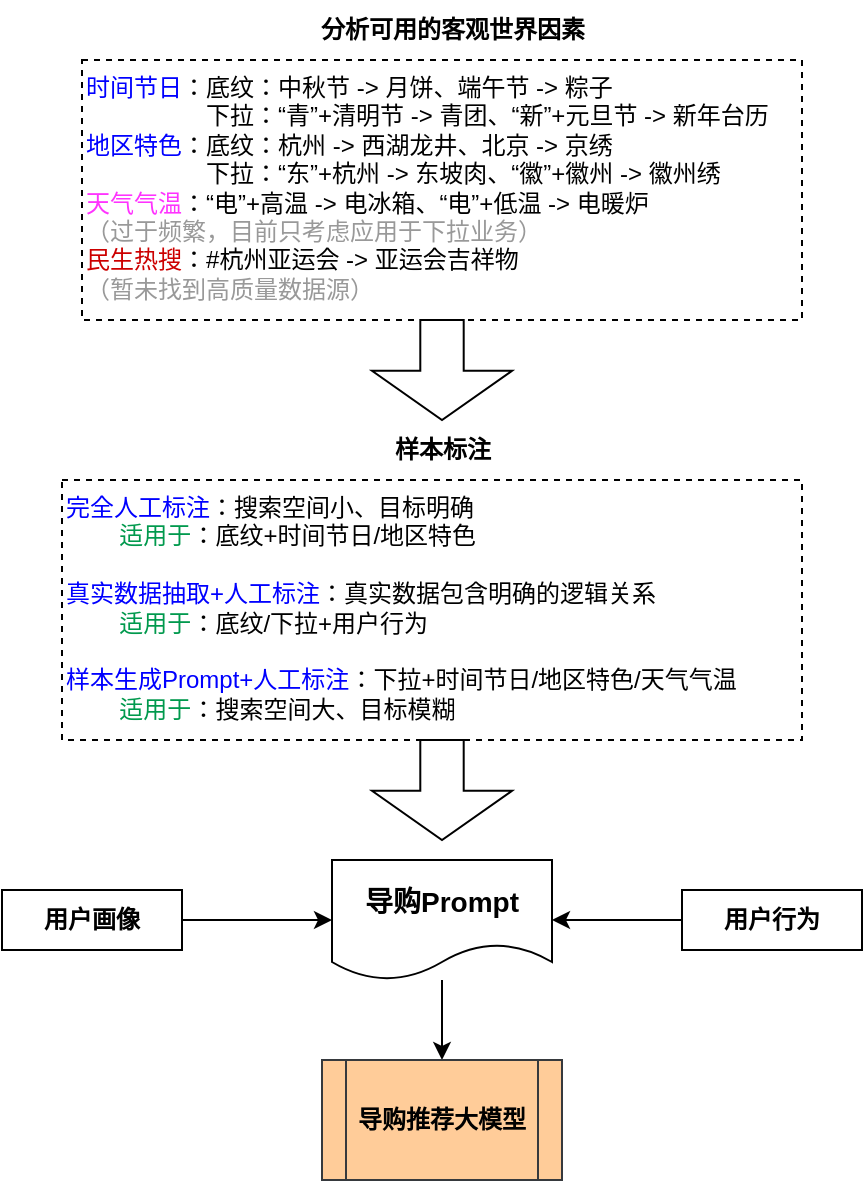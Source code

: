 <mxfile version="21.6.6" type="github">
  <diagram name="第 1 页" id="6svsY7AYi6eWxs9cwY4M">
    <mxGraphModel dx="746" dy="407" grid="1" gridSize="10" guides="1" tooltips="1" connect="1" arrows="1" fold="1" page="1" pageScale="1" pageWidth="827" pageHeight="1169" math="0" shadow="0">
      <root>
        <mxCell id="0" />
        <mxCell id="1" parent="0" />
        <mxCell id="fewRxQg7fr85fRMhIoog-3" value="&lt;div style=&quot;&quot;&gt;&lt;span style=&quot;background-color: initial;&quot;&gt;&lt;font color=&quot;#0000ff&quot;&gt;时间节日&lt;/font&gt;：底纹：中秋节 -&amp;gt; 月饼、端午节 -&amp;gt; 粽子&lt;/span&gt;&lt;/div&gt;&lt;div style=&quot;&quot;&gt;&lt;span style=&quot;background-color: initial;&quot;&gt;&lt;span style=&quot;white-space: pre;&quot;&gt;&#x9;&lt;span style=&quot;white-space: pre;&quot;&gt;&#x9;&lt;/span&gt; &lt;/span&gt;&amp;nbsp;下拉：“青”+清明节 -&amp;gt; 青团、“新”+元旦节 -&amp;gt; 新年台历&lt;br&gt;&lt;/span&gt;&lt;/div&gt;&lt;div style=&quot;&quot;&gt;&lt;font color=&quot;#0000ff&quot;&gt;地区特色&lt;/font&gt;：底纹：杭州 -&amp;gt; 西湖龙井、北京 -&amp;gt; 京绣&lt;/div&gt;&lt;div style=&quot;&quot;&gt;&lt;span style=&quot;white-space: pre;&quot;&gt;&#x9;&lt;/span&gt;&lt;span style=&quot;white-space: pre;&quot;&gt;&#x9;&lt;/span&gt;&amp;nbsp; 下拉：“东”+杭州 -&amp;gt; 东坡肉、“徽”+徽州 -&amp;gt; 徽州绣&lt;br&gt;&lt;/div&gt;&lt;div style=&quot;&quot;&gt;&lt;font color=&quot;#ff33ff&quot;&gt;天气气温&lt;/font&gt;：“电”+高温 -&amp;gt; 电冰箱、“电”+低温 -&amp;gt; 电暖炉&lt;/div&gt;&lt;div style=&quot;&quot;&gt;&lt;font color=&quot;#999999&quot;&gt;（过于频繁，目前只考虑应用于下拉业务）&lt;/font&gt;&lt;br&gt;&lt;/div&gt;&lt;div style=&quot;&quot;&gt;&lt;font color=&quot;#cc0000&quot;&gt;民生热搜&lt;/font&gt;：#杭州亚运会 -&amp;gt; 亚运会吉祥物&lt;/div&gt;&lt;div style=&quot;&quot;&gt;&lt;font color=&quot;#999999&quot;&gt;（暂未找到高质量数据源）&lt;/font&gt;&lt;/div&gt;" style="rounded=0;whiteSpace=wrap;html=1;dashed=1;fillColor=none;align=left;labelPosition=center;verticalLabelPosition=middle;verticalAlign=top;" vertex="1" parent="1">
          <mxGeometry x="120" y="80" width="360" height="130" as="geometry" />
        </mxCell>
        <mxCell id="fewRxQg7fr85fRMhIoog-4" value="&lt;b style=&quot;&quot;&gt;分析可用的客观世界因素&lt;/b&gt;" style="text;html=1;align=center;verticalAlign=middle;resizable=0;points=[];autosize=1;strokeColor=none;fillColor=none;" vertex="1" parent="1">
          <mxGeometry x="225" y="50" width="160" height="30" as="geometry" />
        </mxCell>
        <mxCell id="fewRxQg7fr85fRMhIoog-6" value="&lt;div style=&quot;&quot;&gt;&lt;font color=&quot;#0000ff&quot;&gt;完全人工标注&lt;/font&gt;：搜索空间小、目标明确&lt;/div&gt;&lt;font style=&quot;background-color: initial;&quot;&gt;&lt;span style=&quot;color: rgb(0, 0, 255); white-space: pre;&quot;&gt;&#x9;&lt;/span&gt;&lt;font color=&quot;#00994d&quot;&gt;适用于&lt;/font&gt;&lt;/font&gt;&lt;span style=&quot;background-color: initial;&quot;&gt;：&lt;/span&gt;底纹+时间节日/地区特色&lt;div style=&quot;&quot;&gt;&lt;br&gt;&lt;/div&gt;&lt;div style=&quot;&quot;&gt;&lt;font color=&quot;#0000ff&quot;&gt;真实数据抽取+人工标注&lt;/font&gt;：真实数据包含明确的逻辑关系&lt;/div&gt;&lt;div style=&quot;&quot;&gt;&lt;span style=&quot;white-space: pre;&quot;&gt;&#x9;&lt;/span&gt;&lt;font color=&quot;#00994d&quot;&gt;适用于&lt;/font&gt;：底纹/下拉+用户行为&lt;br&gt;&lt;/div&gt;&lt;div style=&quot;&quot;&gt;&lt;font color=&quot;#0000ff&quot;&gt;&lt;br&gt;&lt;/font&gt;&lt;/div&gt;&lt;div style=&quot;&quot;&gt;&lt;font color=&quot;#0000ff&quot;&gt;样本生成Prompt+人工标注&lt;/font&gt;：下拉+时间节日/地区特色/天气气温&lt;/div&gt;&lt;div style=&quot;&quot;&gt;&lt;span style=&quot;color: rgb(0, 0, 255); white-space: pre;&quot;&gt;&#x9;&lt;/span&gt;&lt;font color=&quot;#00994d&quot;&gt;适用于&lt;/font&gt;：搜索空间大、目标模糊&lt;/div&gt;" style="rounded=0;whiteSpace=wrap;html=1;dashed=1;fillColor=none;align=left;labelPosition=center;verticalLabelPosition=middle;verticalAlign=top;" vertex="1" parent="1">
          <mxGeometry x="110" y="290" width="370" height="130" as="geometry" />
        </mxCell>
        <mxCell id="fewRxQg7fr85fRMhIoog-7" value="&lt;b style=&quot;&quot;&gt;样本标注&lt;/b&gt;" style="text;html=1;align=center;verticalAlign=middle;resizable=0;points=[];autosize=1;strokeColor=none;fillColor=none;" vertex="1" parent="1">
          <mxGeometry x="265" y="260" width="70" height="30" as="geometry" />
        </mxCell>
        <mxCell id="fewRxQg7fr85fRMhIoog-8" value="" style="html=1;shadow=0;dashed=0;align=center;verticalAlign=middle;shape=mxgraph.arrows2.arrow;dy=0.69;dx=24.57;direction=south;notch=0;" vertex="1" parent="1">
          <mxGeometry x="265" y="210" width="70" height="50" as="geometry" />
        </mxCell>
        <mxCell id="fewRxQg7fr85fRMhIoog-9" value="" style="html=1;shadow=0;dashed=0;align=center;verticalAlign=middle;shape=mxgraph.arrows2.arrow;dy=0.69;dx=24.57;direction=south;notch=0;" vertex="1" parent="1">
          <mxGeometry x="265" y="420" width="70" height="50" as="geometry" />
        </mxCell>
        <mxCell id="fewRxQg7fr85fRMhIoog-12" style="edgeStyle=orthogonalEdgeStyle;rounded=0;orthogonalLoop=1;jettySize=auto;html=1;exitX=1;exitY=0.5;exitDx=0;exitDy=0;entryX=0;entryY=0.5;entryDx=0;entryDy=0;" edge="1" parent="1" source="fewRxQg7fr85fRMhIoog-10">
          <mxGeometry relative="1" as="geometry">
            <mxPoint x="245" y="510" as="targetPoint" />
          </mxGeometry>
        </mxCell>
        <mxCell id="fewRxQg7fr85fRMhIoog-10" value="&lt;b&gt;用户画像&lt;/b&gt;" style="rounded=0;whiteSpace=wrap;html=1;" vertex="1" parent="1">
          <mxGeometry x="80" y="495" width="90" height="30" as="geometry" />
        </mxCell>
        <mxCell id="fewRxQg7fr85fRMhIoog-13" style="edgeStyle=orthogonalEdgeStyle;rounded=0;orthogonalLoop=1;jettySize=auto;html=1;exitX=0;exitY=0.5;exitDx=0;exitDy=0;entryX=1;entryY=0.5;entryDx=0;entryDy=0;" edge="1" parent="1" source="fewRxQg7fr85fRMhIoog-11">
          <mxGeometry relative="1" as="geometry">
            <mxPoint x="355" y="510" as="targetPoint" />
          </mxGeometry>
        </mxCell>
        <mxCell id="fewRxQg7fr85fRMhIoog-11" value="&lt;b&gt;用户行为&lt;/b&gt;" style="rounded=0;whiteSpace=wrap;html=1;" vertex="1" parent="1">
          <mxGeometry x="420" y="495" width="90" height="30" as="geometry" />
        </mxCell>
        <mxCell id="fewRxQg7fr85fRMhIoog-20" style="edgeStyle=orthogonalEdgeStyle;rounded=0;orthogonalLoop=1;jettySize=auto;html=1;" edge="1" parent="1" source="fewRxQg7fr85fRMhIoog-18" target="fewRxQg7fr85fRMhIoog-19">
          <mxGeometry relative="1" as="geometry" />
        </mxCell>
        <mxCell id="fewRxQg7fr85fRMhIoog-18" value="&lt;b&gt;&lt;font style=&quot;font-size: 14px;&quot;&gt;导购Prompt&lt;/font&gt;&lt;/b&gt;" style="shape=document;whiteSpace=wrap;html=1;boundedLbl=1;" vertex="1" parent="1">
          <mxGeometry x="245" y="480" width="110" height="60" as="geometry" />
        </mxCell>
        <mxCell id="fewRxQg7fr85fRMhIoog-19" value="&lt;b&gt;导购推荐大模型&lt;/b&gt;" style="shape=process;whiteSpace=wrap;html=1;backgroundOutline=1;fillColor=#ffcc99;strokeColor=#36393d;" vertex="1" parent="1">
          <mxGeometry x="240" y="580" width="120" height="60" as="geometry" />
        </mxCell>
      </root>
    </mxGraphModel>
  </diagram>
</mxfile>
